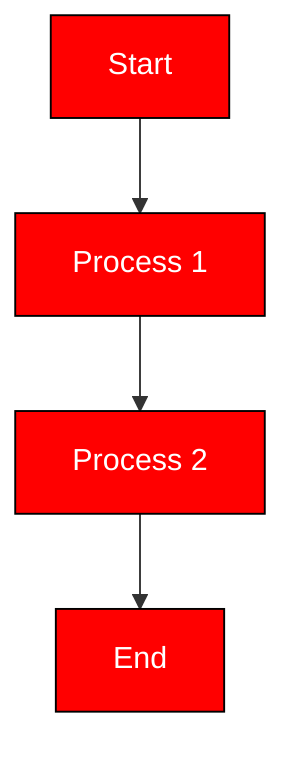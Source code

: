 graph TD;
        e1[Start] --> e2[Process 1];
        e2 --> e3[Process 2];
        e3 --> e4[End];
    
class e1 active;
class e2 active;
class e3 active;
class e4 active;

    classDef active fill:#ff0000,stroke:#000,color:#fff;